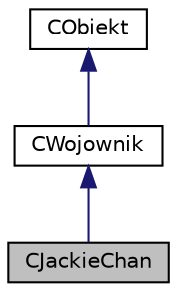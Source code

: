 digraph "CJackieChan"
{
 // LATEX_PDF_SIZE
  edge [fontname="Helvetica",fontsize="10",labelfontname="Helvetica",labelfontsize="10"];
  node [fontname="Helvetica",fontsize="10",shape=record];
  Node1 [label="CJackieChan",height=0.2,width=0.4,color="black", fillcolor="grey75", style="filled", fontcolor="black",tooltip=" "];
  Node2 -> Node1 [dir="back",color="midnightblue",fontsize="10",style="solid",fontname="Helvetica"];
  Node2 [label="CWojownik",height=0.2,width=0.4,color="black", fillcolor="white", style="filled",URL="$class_c_wojownik.html",tooltip=" "];
  Node3 -> Node2 [dir="back",color="midnightblue",fontsize="10",style="solid",fontname="Helvetica"];
  Node3 [label="CObiekt",height=0.2,width=0.4,color="black", fillcolor="white", style="filled",URL="$class_c_obiekt.html",tooltip=" "];
}
